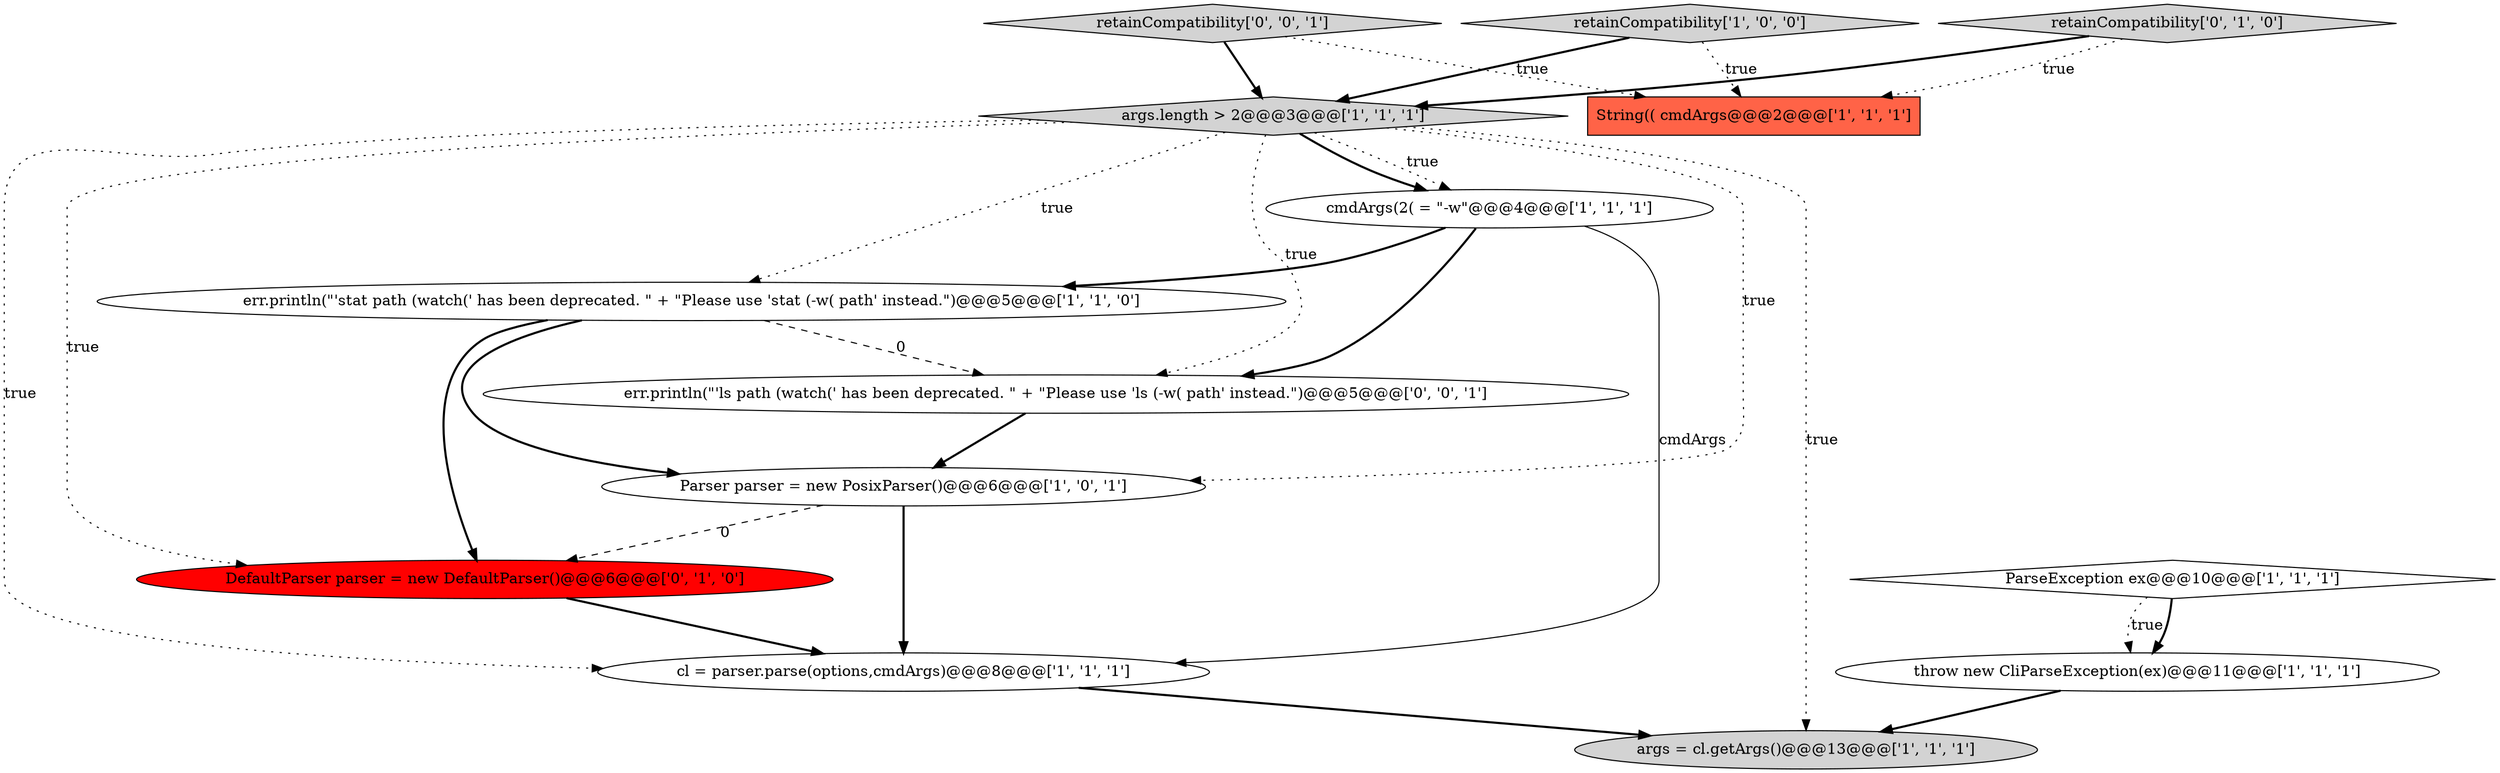 digraph {
0 [style = filled, label = "String(( cmdArgs@@@2@@@['1', '1', '1']", fillcolor = tomato, shape = box image = "AAA0AAABBB1BBB"];
2 [style = filled, label = "cl = parser.parse(options,cmdArgs)@@@8@@@['1', '1', '1']", fillcolor = white, shape = ellipse image = "AAA0AAABBB1BBB"];
4 [style = filled, label = "Parser parser = new PosixParser()@@@6@@@['1', '0', '1']", fillcolor = white, shape = ellipse image = "AAA0AAABBB1BBB"];
7 [style = filled, label = "args = cl.getArgs()@@@13@@@['1', '1', '1']", fillcolor = lightgray, shape = ellipse image = "AAA0AAABBB1BBB"];
10 [style = filled, label = "DefaultParser parser = new DefaultParser()@@@6@@@['0', '1', '0']", fillcolor = red, shape = ellipse image = "AAA1AAABBB2BBB"];
13 [style = filled, label = "retainCompatibility['0', '0', '1']", fillcolor = lightgray, shape = diamond image = "AAA0AAABBB3BBB"];
9 [style = filled, label = "ParseException ex@@@10@@@['1', '1', '1']", fillcolor = white, shape = diamond image = "AAA0AAABBB1BBB"];
3 [style = filled, label = "args.length > 2@@@3@@@['1', '1', '1']", fillcolor = lightgray, shape = diamond image = "AAA0AAABBB1BBB"];
1 [style = filled, label = "throw new CliParseException(ex)@@@11@@@['1', '1', '1']", fillcolor = white, shape = ellipse image = "AAA0AAABBB1BBB"];
5 [style = filled, label = "retainCompatibility['1', '0', '0']", fillcolor = lightgray, shape = diamond image = "AAA0AAABBB1BBB"];
8 [style = filled, label = "err.println(\"'stat path (watch(' has been deprecated. \" + \"Please use 'stat (-w( path' instead.\")@@@5@@@['1', '1', '0']", fillcolor = white, shape = ellipse image = "AAA0AAABBB1BBB"];
11 [style = filled, label = "retainCompatibility['0', '1', '0']", fillcolor = lightgray, shape = diamond image = "AAA0AAABBB2BBB"];
12 [style = filled, label = "err.println(\"'ls path (watch(' has been deprecated. \" + \"Please use 'ls (-w( path' instead.\")@@@5@@@['0', '0', '1']", fillcolor = white, shape = ellipse image = "AAA0AAABBB3BBB"];
6 [style = filled, label = "cmdArgs(2( = \"-w\"@@@4@@@['1', '1', '1']", fillcolor = white, shape = ellipse image = "AAA0AAABBB1BBB"];
5->3 [style = bold, label=""];
8->10 [style = bold, label=""];
3->7 [style = dotted, label="true"];
3->10 [style = dotted, label="true"];
3->4 [style = dotted, label="true"];
3->6 [style = bold, label=""];
8->12 [style = dashed, label="0"];
5->0 [style = dotted, label="true"];
4->2 [style = bold, label=""];
3->6 [style = dotted, label="true"];
1->7 [style = bold, label=""];
13->3 [style = bold, label=""];
12->4 [style = bold, label=""];
11->3 [style = bold, label=""];
13->0 [style = dotted, label="true"];
3->12 [style = dotted, label="true"];
11->0 [style = dotted, label="true"];
6->8 [style = bold, label=""];
9->1 [style = dotted, label="true"];
10->2 [style = bold, label=""];
8->4 [style = bold, label=""];
2->7 [style = bold, label=""];
9->1 [style = bold, label=""];
4->10 [style = dashed, label="0"];
3->8 [style = dotted, label="true"];
6->2 [style = solid, label="cmdArgs"];
3->2 [style = dotted, label="true"];
6->12 [style = bold, label=""];
}
